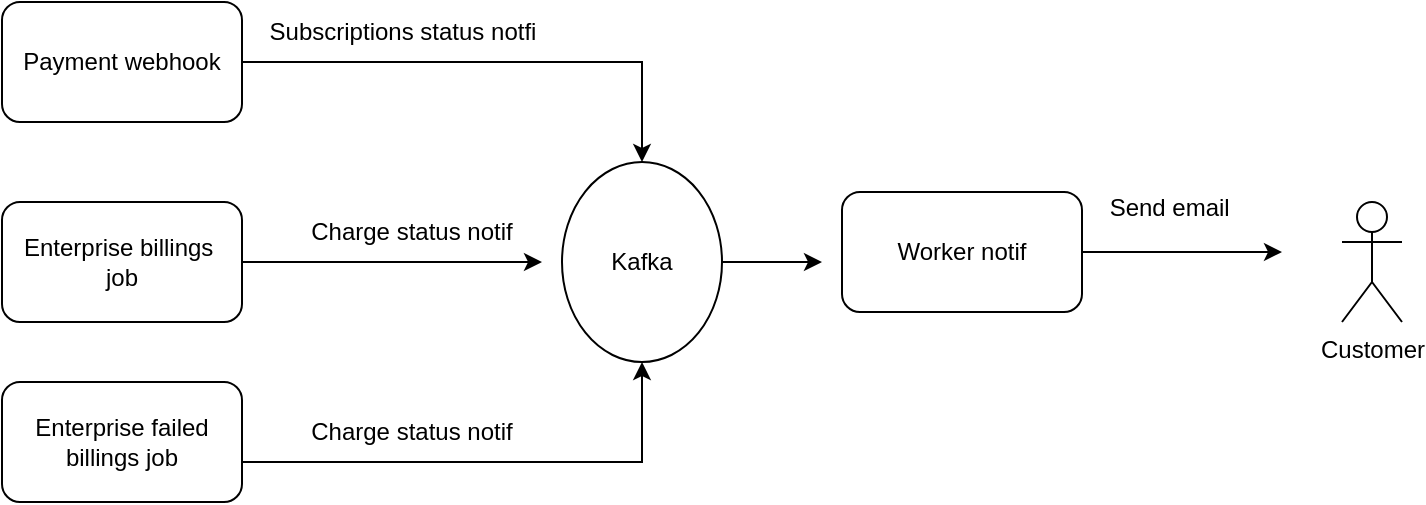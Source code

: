 <mxfile version="24.2.3" type="github">
  <diagram name="Trang-1" id="wAJXq-z0RQoUJBSPvWfQ">
    <mxGraphModel dx="2074" dy="1155" grid="1" gridSize="10" guides="1" tooltips="1" connect="1" arrows="1" fold="1" page="1" pageScale="1" pageWidth="827" pageHeight="1169" math="0" shadow="0">
      <root>
        <mxCell id="0" />
        <mxCell id="1" parent="0" />
        <mxCell id="5qukTNOfsgoTCezdW2Q0-7" style="edgeStyle=orthogonalEdgeStyle;rounded=0;orthogonalLoop=1;jettySize=auto;html=1;" edge="1" parent="1" source="5qukTNOfsgoTCezdW2Q0-1" target="5qukTNOfsgoTCezdW2Q0-2">
          <mxGeometry relative="1" as="geometry" />
        </mxCell>
        <mxCell id="5qukTNOfsgoTCezdW2Q0-1" value="Payment webhook" style="rounded=1;whiteSpace=wrap;html=1;" vertex="1" parent="1">
          <mxGeometry x="40" y="570" width="120" height="60" as="geometry" />
        </mxCell>
        <mxCell id="5qukTNOfsgoTCezdW2Q0-17" style="edgeStyle=orthogonalEdgeStyle;rounded=0;orthogonalLoop=1;jettySize=auto;html=1;" edge="1" parent="1" source="5qukTNOfsgoTCezdW2Q0-2">
          <mxGeometry relative="1" as="geometry">
            <mxPoint x="450" y="700" as="targetPoint" />
          </mxGeometry>
        </mxCell>
        <mxCell id="5qukTNOfsgoTCezdW2Q0-2" value="Kafka" style="ellipse;whiteSpace=wrap;html=1;" vertex="1" parent="1">
          <mxGeometry x="320" y="650" width="80" height="100" as="geometry" />
        </mxCell>
        <mxCell id="5qukTNOfsgoTCezdW2Q0-3" value="Enterprise billings&amp;nbsp;&lt;div&gt;job&lt;/div&gt;" style="rounded=1;whiteSpace=wrap;html=1;" vertex="1" parent="1">
          <mxGeometry x="40" y="670" width="120" height="60" as="geometry" />
        </mxCell>
        <mxCell id="5qukTNOfsgoTCezdW2Q0-14" style="edgeStyle=orthogonalEdgeStyle;rounded=0;orthogonalLoop=1;jettySize=auto;html=1;" edge="1" parent="1" source="5qukTNOfsgoTCezdW2Q0-4">
          <mxGeometry relative="1" as="geometry">
            <mxPoint x="360" y="750" as="targetPoint" />
            <Array as="points">
              <mxPoint x="360" y="800" />
            </Array>
          </mxGeometry>
        </mxCell>
        <mxCell id="5qukTNOfsgoTCezdW2Q0-4" value="Enterprise failed&lt;div&gt;billings job&lt;/div&gt;" style="rounded=1;whiteSpace=wrap;html=1;" vertex="1" parent="1">
          <mxGeometry x="40" y="760" width="120" height="60" as="geometry" />
        </mxCell>
        <mxCell id="5qukTNOfsgoTCezdW2Q0-5" style="edgeStyle=orthogonalEdgeStyle;rounded=0;orthogonalLoop=1;jettySize=auto;html=1;exitX=0.5;exitY=1;exitDx=0;exitDy=0;" edge="1" parent="1" source="5qukTNOfsgoTCezdW2Q0-2" target="5qukTNOfsgoTCezdW2Q0-2">
          <mxGeometry relative="1" as="geometry" />
        </mxCell>
        <mxCell id="5qukTNOfsgoTCezdW2Q0-8" value="Subscriptions status notfi" style="text;html=1;align=center;verticalAlign=middle;resizable=0;points=[];autosize=1;strokeColor=none;fillColor=none;" vertex="1" parent="1">
          <mxGeometry x="160" y="570" width="160" height="30" as="geometry" />
        </mxCell>
        <mxCell id="5qukTNOfsgoTCezdW2Q0-12" value="" style="endArrow=classic;html=1;rounded=0;exitX=1;exitY=0.5;exitDx=0;exitDy=0;" edge="1" parent="1" source="5qukTNOfsgoTCezdW2Q0-3">
          <mxGeometry width="50" height="50" relative="1" as="geometry">
            <mxPoint x="390" y="1100" as="sourcePoint" />
            <mxPoint x="310" y="700" as="targetPoint" />
          </mxGeometry>
        </mxCell>
        <mxCell id="5qukTNOfsgoTCezdW2Q0-13" value="Charge status notif" style="text;html=1;align=center;verticalAlign=middle;whiteSpace=wrap;rounded=0;" vertex="1" parent="1">
          <mxGeometry x="190" y="670" width="110" height="30" as="geometry" />
        </mxCell>
        <mxCell id="5qukTNOfsgoTCezdW2Q0-15" value="Charge status notif" style="text;html=1;align=center;verticalAlign=middle;whiteSpace=wrap;rounded=0;" vertex="1" parent="1">
          <mxGeometry x="190" y="770" width="110" height="30" as="geometry" />
        </mxCell>
        <mxCell id="5qukTNOfsgoTCezdW2Q0-18" style="edgeStyle=orthogonalEdgeStyle;rounded=0;orthogonalLoop=1;jettySize=auto;html=1;" edge="1" parent="1" source="5qukTNOfsgoTCezdW2Q0-16">
          <mxGeometry relative="1" as="geometry">
            <mxPoint x="680" y="695" as="targetPoint" />
          </mxGeometry>
        </mxCell>
        <mxCell id="5qukTNOfsgoTCezdW2Q0-16" value="Worker notif" style="rounded=1;whiteSpace=wrap;html=1;" vertex="1" parent="1">
          <mxGeometry x="460" y="665" width="120" height="60" as="geometry" />
        </mxCell>
        <mxCell id="5qukTNOfsgoTCezdW2Q0-19" value="Send email&amp;nbsp;" style="text;html=1;align=center;verticalAlign=middle;resizable=0;points=[];autosize=1;strokeColor=none;fillColor=none;" vertex="1" parent="1">
          <mxGeometry x="580" y="658" width="90" height="30" as="geometry" />
        </mxCell>
        <mxCell id="5qukTNOfsgoTCezdW2Q0-20" value="Customer" style="shape=umlActor;verticalLabelPosition=bottom;verticalAlign=top;html=1;outlineConnect=0;" vertex="1" parent="1">
          <mxGeometry x="710" y="670" width="30" height="60" as="geometry" />
        </mxCell>
      </root>
    </mxGraphModel>
  </diagram>
</mxfile>
